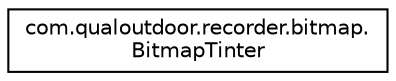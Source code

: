 digraph "Graphical Class Hierarchy"
{
  edge [fontname="Helvetica",fontsize="10",labelfontname="Helvetica",labelfontsize="10"];
  node [fontname="Helvetica",fontsize="10",shape=record];
  rankdir="LR";
  Node1 [label="com.qualoutdoor.recorder.bitmap.\lBitmapTinter",height=0.2,width=0.4,color="black", fillcolor="white", style="filled",URL="$classcom_1_1qualoutdoor_1_1recorder_1_1bitmap_1_1BitmapTinter.html"];
}
